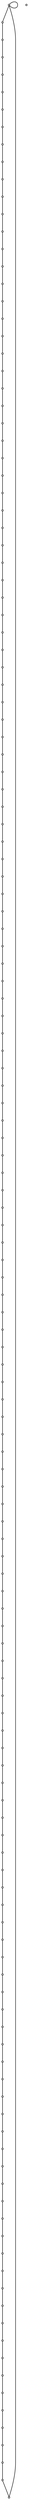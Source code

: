 graph random1792309082 {
	node [shape=point fillcolor=white]
	1 [ pos = "0.320781,8.286648!"]
	2 [ pos = "3.483006,9.084015!"]
	3 [ pos = "2.367903,12.255109!"]
	4 [ pos = "10.972659,13.990445!"]
	5 [ pos = "3.356916,14.892582!"]
	6 [ pos = "6.407196,5.678536!"]
	7 [ pos = "7.900024,3.584373!"]
	8 [ pos = "15.135467,1.748937!"]
	9 [ pos = "17.439801,5.083906!"]
	10 [ pos = "2.368970,6.792262!"]
	11 [ pos = "14.927584,8.640082!"]
	12 [ pos = "12.065114,10.651095!"]
	13 [ pos = "12.847362,4.011000!"]
	14 [ pos = "0.807348,5.857945!"]
	15 [ pos = "6.659083,7.793482!"]
	16 [ pos = "12.246701,6.979864!"]
	17 [ pos = "16.080130,15.729707!"]
	18 [ pos = "16.063879,18.448033!"]
	19 [ pos = "7.916237,6.967959!"]
	20 [ pos = "12.369899,11.273152!"]
	21 [ pos = "1.791962,18.777095!"]
	22 [ pos = "16.951689,9.691986!"]
	23 [ pos = "2.292889,12.018577!"]
	24 [ pos = "11.440923,19.732690!"]
	25 [ pos = "17.102483,13.809893!"]
	26 [ pos = "6.456373,11.961488!"]
	27 [ pos = "2.381396,18.521487!"]
	28 [ pos = "2.544003,15.228758!"]
	29 [ pos = "2.463908,3.351351!"]
	30 [ pos = "1.018123,9.122991!"]
	31 [ pos = "11.144832,13.264823!"]
	32 [ pos = "16.102855,7.156382!"]
	33 [ pos = "8.925951,12.098155!"]
	34 [ pos = "5.535836,16.842188!"]
	35 [ pos = "19.066114,17.905734!"]
	36 [ pos = "8.046761,0.789497!"]
	37 [ pos = "16.614250,4.929870!"]
	38 [ pos = "10.481482,18.907140!"]
	39 [ pos = "16.948447,1.853826!"]
	40 [ pos = "18.571251,13.982351!"]
	41 [ pos = "15.663718,4.959044!"]
	42 [ pos = "5.875260,18.045114!"]
	43 [ pos = "3.411952,8.419263!"]
	44 [ pos = "13.205292,5.875860!"]
	45 [ pos = "11.770613,14.223415!"]
	46 [ pos = "14.998851,2.846866!"]
	47 [ pos = "7.419659,11.033127!"]
	48 [ pos = "10.003249,16.345610!"]
	49 [ pos = "3.062703,15.539084!"]
	50 [ pos = "13.119218,2.060238!"]
	51 [ pos = "13.376240,1.097400!"]
	52 [ pos = "2.849734,9.921911!"]
	53 [ pos = "6.027270,13.331216!"]
	54 [ pos = "8.760471,2.907138!"]
	55 [ pos = "15.185042,7.263142!"]
	56 [ pos = "16.889489,10.780181!"]
	57 [ pos = "12.222187,2.696169!"]
	58 [ pos = "8.756716,15.634138!"]
	59 [ pos = "11.115432,1.893429!"]
	60 [ pos = "1.441419,2.817466!"]
	61 [ pos = "16.116844,16.440270!"]
	62 [ pos = "5.664332,3.467924!"]
	63 [ pos = "7.404818,15.667581!"]
	64 [ pos = "19.813534,10.467521!"]
	65 [ pos = "11.138086,12.864173!"]
	66 [ pos = "12.527759,4.445746!"]
	67 [ pos = "13.961573,15.377493!"]
	68 [ pos = "14.367657,19.988843!"]
	69 [ pos = "8.640130,3.059549!"]
	70 [ pos = "2.827402,3.756593!"]
	71 [ pos = "10.322691,19.716891!"]
	72 [ pos = "14.536775,2.476299!"]
	73 [ pos = "2.344481,3.224911!"]
	74 [ pos = "18.110437,13.459913!"]
	75 [ pos = "5.118341,19.551856!"]
	76 [ pos = "16.277379,1.166606!"]
	77 [ pos = "15.923547,1.873132!"]
	78 [ pos = "4.634530,3.259786!"]
	79 [ pos = "17.540713,4.379485!"]
	80 [ pos = "13.727307,8.610220!"]
	81 [ pos = "17.243659,6.186487!"]
	82 [ pos = "13.055966,11.136652!"]
	83 [ pos = "1.495401,7.355044!"]
	84 [ pos = "11.056916,10.135531!"]
	85 [ pos = "10.414592,13.884318!"]
	86 [ pos = "13.892124,0.668704!"]
	87 [ pos = "13.532629,8.360320!"]
	88 [ pos = "3.145003,15.877110!"]
	89 [ pos = "11.585231,1.186861!"]
	90 [ pos = "9.268443,16.703572!"]
	91 [ pos = "0.670137,5.477242!"]
	92 [ pos = "17.870178,16.593684!"]
	93 [ pos = "7.350374,2.436128!"]
	94 [ pos = "19.853470,4.822508!"]
	95 [ pos = "6.815614,13.512198!"]
	96 [ pos = "13.432727,3.990693!"]
	97 [ pos = "19.698685,6.420114!"]
	98 [ pos = "15.127346,1.125506!"]
	99 [ pos = "13.775157,6.115682!"]
	100 [ pos = "11.261037,4.121170!"]
	101 [ pos = "20.000000,5.084582!"]
	102 [ pos = "4.789875,13.464050!"]
	103 [ pos = "13.444901,7.934878!"]
	104 [ pos = "9.272580,4.961553!"]
	105 [ pos = "9.121738,18.541023!"]
	106 [ pos = "1.596545,9.791876!"]
	107 [ pos = "3.949686,19.466723!"]
	108 [ pos = "6.316981,11.300060!"]
	109 [ pos = "1.834272,6.101872!"]
	110 [ pos = "16.122568,8.649886!"]
	111 [ pos = "19.614070,9.486716!"]
	112 [ pos = "12.640579,19.244175!"]
	113 [ pos = "15.906830,7.699345!"]
	114 [ pos = "0.301102,9.613408!"]
	115 [ pos = "13.815028,11.562138!"]
	116 [ pos = "13.734578,13.746449!"]
	117 [ pos = "16.646720,18.524453!"]
	118 [ pos = "7.141919,10.023042!"]
	119 [ pos = "6.390752,16.414499!"]
	120 [ pos = "14.984595,15.512490!"]
	121 [ pos = "14.886942,16.581140!"]
	122 [ pos = "5.235787,18.836628!"]
	123 [ pos = "15.979283,11.552767!"]
	124 [ pos = "10.068109,17.813555!"]
	125 [ pos = "17.654639,6.122098!"]
	126 [ pos = "6.394862,17.200130!"]
	127 [ pos = "15.608814,19.035441!"]
	128 [ pos = "16.375726,11.447064!"]
	129 [ pos = "6.666207,16.676828!"]
	130 [ pos = "0.991893,0.412656!"]
	131 [ pos = "8.170387,14.726471!"]
	132 [ pos = "14.159105,4.748528!"]
	133 [ pos = "13.182345,1.232444!"]
	134 [ pos = "14.771569,19.573097!"]
	135 [ pos = "17.646943,9.687585!"]
	136 [ pos = "15.017008,12.465306!"]
	137 [ pos = "6.200146,0.184215!"]
	138 [ pos = "11.233355,2.110850!"]
	139 [ pos = "11.736983,1.232885!"]
	140 [ pos = "19.924405,9.323043!"]
	141 [ pos = "7.354983,6.250688!"]
	142 [ pos = "6.454593,2.895217!"]
	143 [ pos = "5.217550,2.761740!"]
	144 [ pos = "14.342282,11.883757!"]
	145 [ pos = "19.438567,15.334175!"]

	22 -- 135
	135 -- 56
	56 -- 128
	128 -- 123
	123 -- 136
	136 -- 144
	144 -- 115
	115 -- 82
	82 -- 20
	20 -- 12
	12 -- 84
	84 -- 65
	65 -- 31
	31 -- 4
	4 -- 85
	85 -- 45
	45 -- 116
	116 -- 67
	67 -- 120
	120 -- 121
	121 -- 61
	61 -- 17
	17 -- 92
	92 -- 35
	35 -- 117
	117 -- 18
	18 -- 127
	127 -- 134
	134 -- 68
	68 -- 112
	112 -- 24
	24 -- 71
	71 -- 38
	38 -- 124
	124 -- 105
	105 -- 90
	90 -- 48
	48 -- 58
	58 -- 131
	131 -- 63
	63 -- 129
	129 -- 119
	119 -- 126
	126 -- 34
	34 -- 42
	42 -- 122
	122 -- 75
	75 -- 107
	107 -- 27
	27 -- 21
	21 -- 88
	88 -- 49
	49 -- 28
	28 -- 5
	5 -- 102
	102 -- 53
	53 -- 95
	95 -- 26
	26 -- 108
	108 -- 47
	47 -- 118
	118 -- 15
	15 -- 19
	19 -- 141
	141 -- 6
	6 -- 62
	62 -- 143
	143 -- 78
	78 -- 142
	142 -- 93
	93 -- 7
	7 -- 69
	69 -- 54
	54 -- 104
	104 -- 100
	100 -- 66
	66 -- 13
	13 -- 96
	96 -- 132
	132 -- 99
	99 -- 44
	44 -- 16
	16 -- 103
	103 -- 87
	87 -- 80
	80 -- 11
	11 -- 110
	110 -- 113
	113 -- 32
	32 -- 55
	55 -- 81
	81 -- 125
	125 -- 9
	9 -- 79
	79 -- 37
	37 -- 41
	41 -- 46
	46 -- 72
	72 -- 8
	8 -- 98
	98 -- 77
	77 -- 76
	76 -- 39
	39 -- 86
	86 -- 51
	51 -- 133
	133 -- 50
	50 -- 57
	57 -- 138
	138 -- 59
	59 -- 89
	89 -- 139
	139 -- 36
	36 -- 137
	137 -- 29
	29 -- 73
	73 -- 70
	70 -- 60
	60 -- 130
	130 -- 91
	91 -- 14
	14 -- 109
	109 -- 10
	10 -- 83
	83 -- 1
	1 -- 30
	30 -- 114
	114 -- 106
	106 -- 52
	52 -- 2
	2 -- 43
	43 -- 23
	23 -- 3
	3 -- 33
	33 -- 25
	25 -- 74
	74 -- 40
	40 -- 145
	145 -- 64
	64 -- 111
	111 -- 140
	140 -- 97
	97 -- 101
	101 -- 22
	1 -- 1
}